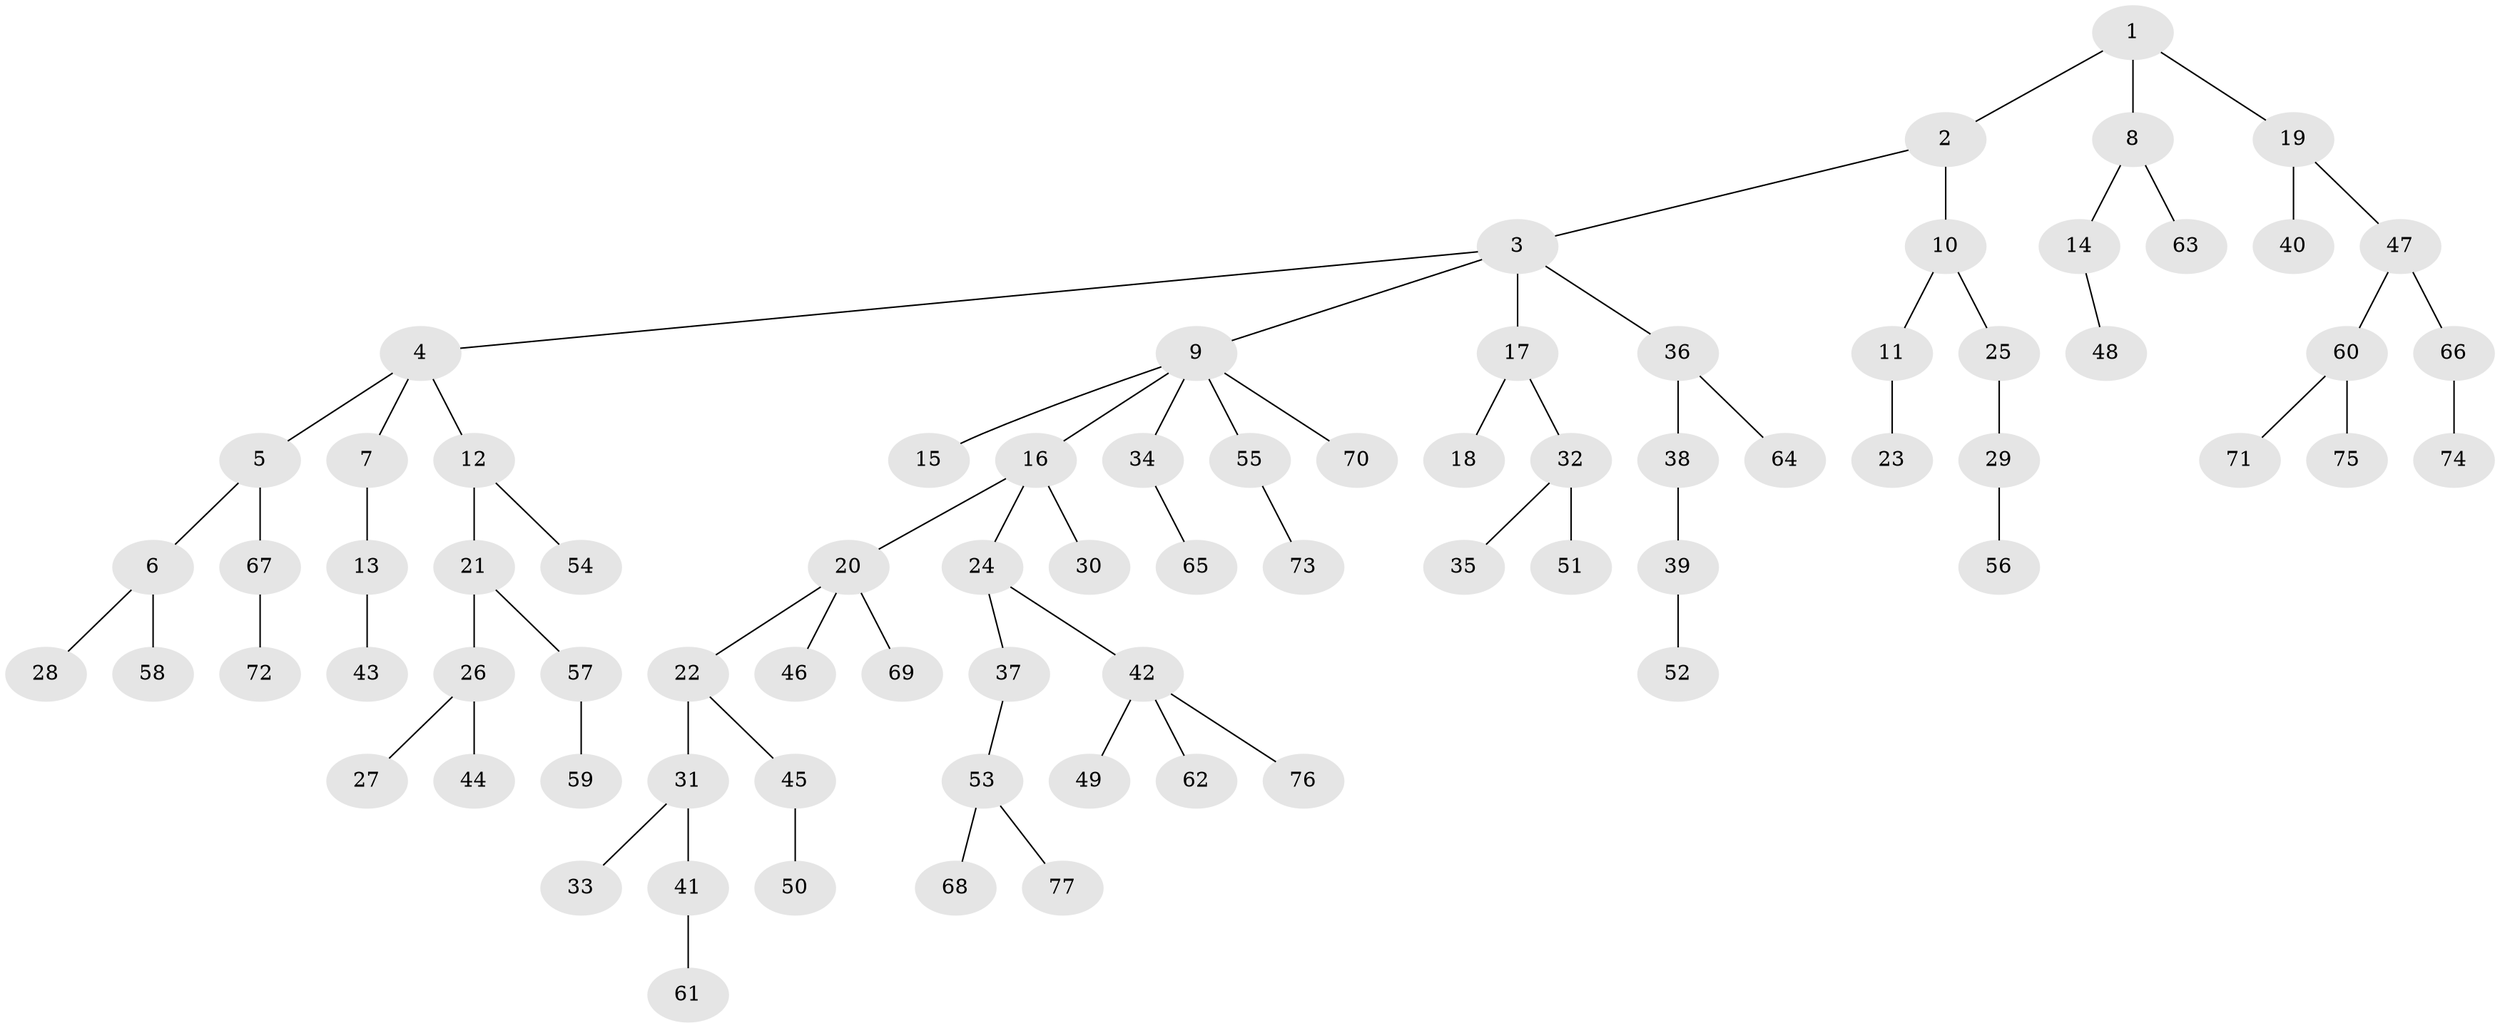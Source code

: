 // coarse degree distribution, {2: 0.21052631578947367, 5: 0.05263157894736842, 1: 0.6578947368421053, 16: 0.02631578947368421, 4: 0.02631578947368421, 3: 0.02631578947368421}
// Generated by graph-tools (version 1.1) at 2025/56/03/04/25 21:56:37]
// undirected, 77 vertices, 76 edges
graph export_dot {
graph [start="1"]
  node [color=gray90,style=filled];
  1;
  2;
  3;
  4;
  5;
  6;
  7;
  8;
  9;
  10;
  11;
  12;
  13;
  14;
  15;
  16;
  17;
  18;
  19;
  20;
  21;
  22;
  23;
  24;
  25;
  26;
  27;
  28;
  29;
  30;
  31;
  32;
  33;
  34;
  35;
  36;
  37;
  38;
  39;
  40;
  41;
  42;
  43;
  44;
  45;
  46;
  47;
  48;
  49;
  50;
  51;
  52;
  53;
  54;
  55;
  56;
  57;
  58;
  59;
  60;
  61;
  62;
  63;
  64;
  65;
  66;
  67;
  68;
  69;
  70;
  71;
  72;
  73;
  74;
  75;
  76;
  77;
  1 -- 2;
  1 -- 8;
  1 -- 19;
  2 -- 3;
  2 -- 10;
  3 -- 4;
  3 -- 9;
  3 -- 17;
  3 -- 36;
  4 -- 5;
  4 -- 7;
  4 -- 12;
  5 -- 6;
  5 -- 67;
  6 -- 28;
  6 -- 58;
  7 -- 13;
  8 -- 14;
  8 -- 63;
  9 -- 15;
  9 -- 16;
  9 -- 34;
  9 -- 55;
  9 -- 70;
  10 -- 11;
  10 -- 25;
  11 -- 23;
  12 -- 21;
  12 -- 54;
  13 -- 43;
  14 -- 48;
  16 -- 20;
  16 -- 24;
  16 -- 30;
  17 -- 18;
  17 -- 32;
  19 -- 40;
  19 -- 47;
  20 -- 22;
  20 -- 46;
  20 -- 69;
  21 -- 26;
  21 -- 57;
  22 -- 31;
  22 -- 45;
  24 -- 37;
  24 -- 42;
  25 -- 29;
  26 -- 27;
  26 -- 44;
  29 -- 56;
  31 -- 33;
  31 -- 41;
  32 -- 35;
  32 -- 51;
  34 -- 65;
  36 -- 38;
  36 -- 64;
  37 -- 53;
  38 -- 39;
  39 -- 52;
  41 -- 61;
  42 -- 49;
  42 -- 62;
  42 -- 76;
  45 -- 50;
  47 -- 60;
  47 -- 66;
  53 -- 68;
  53 -- 77;
  55 -- 73;
  57 -- 59;
  60 -- 71;
  60 -- 75;
  66 -- 74;
  67 -- 72;
}
